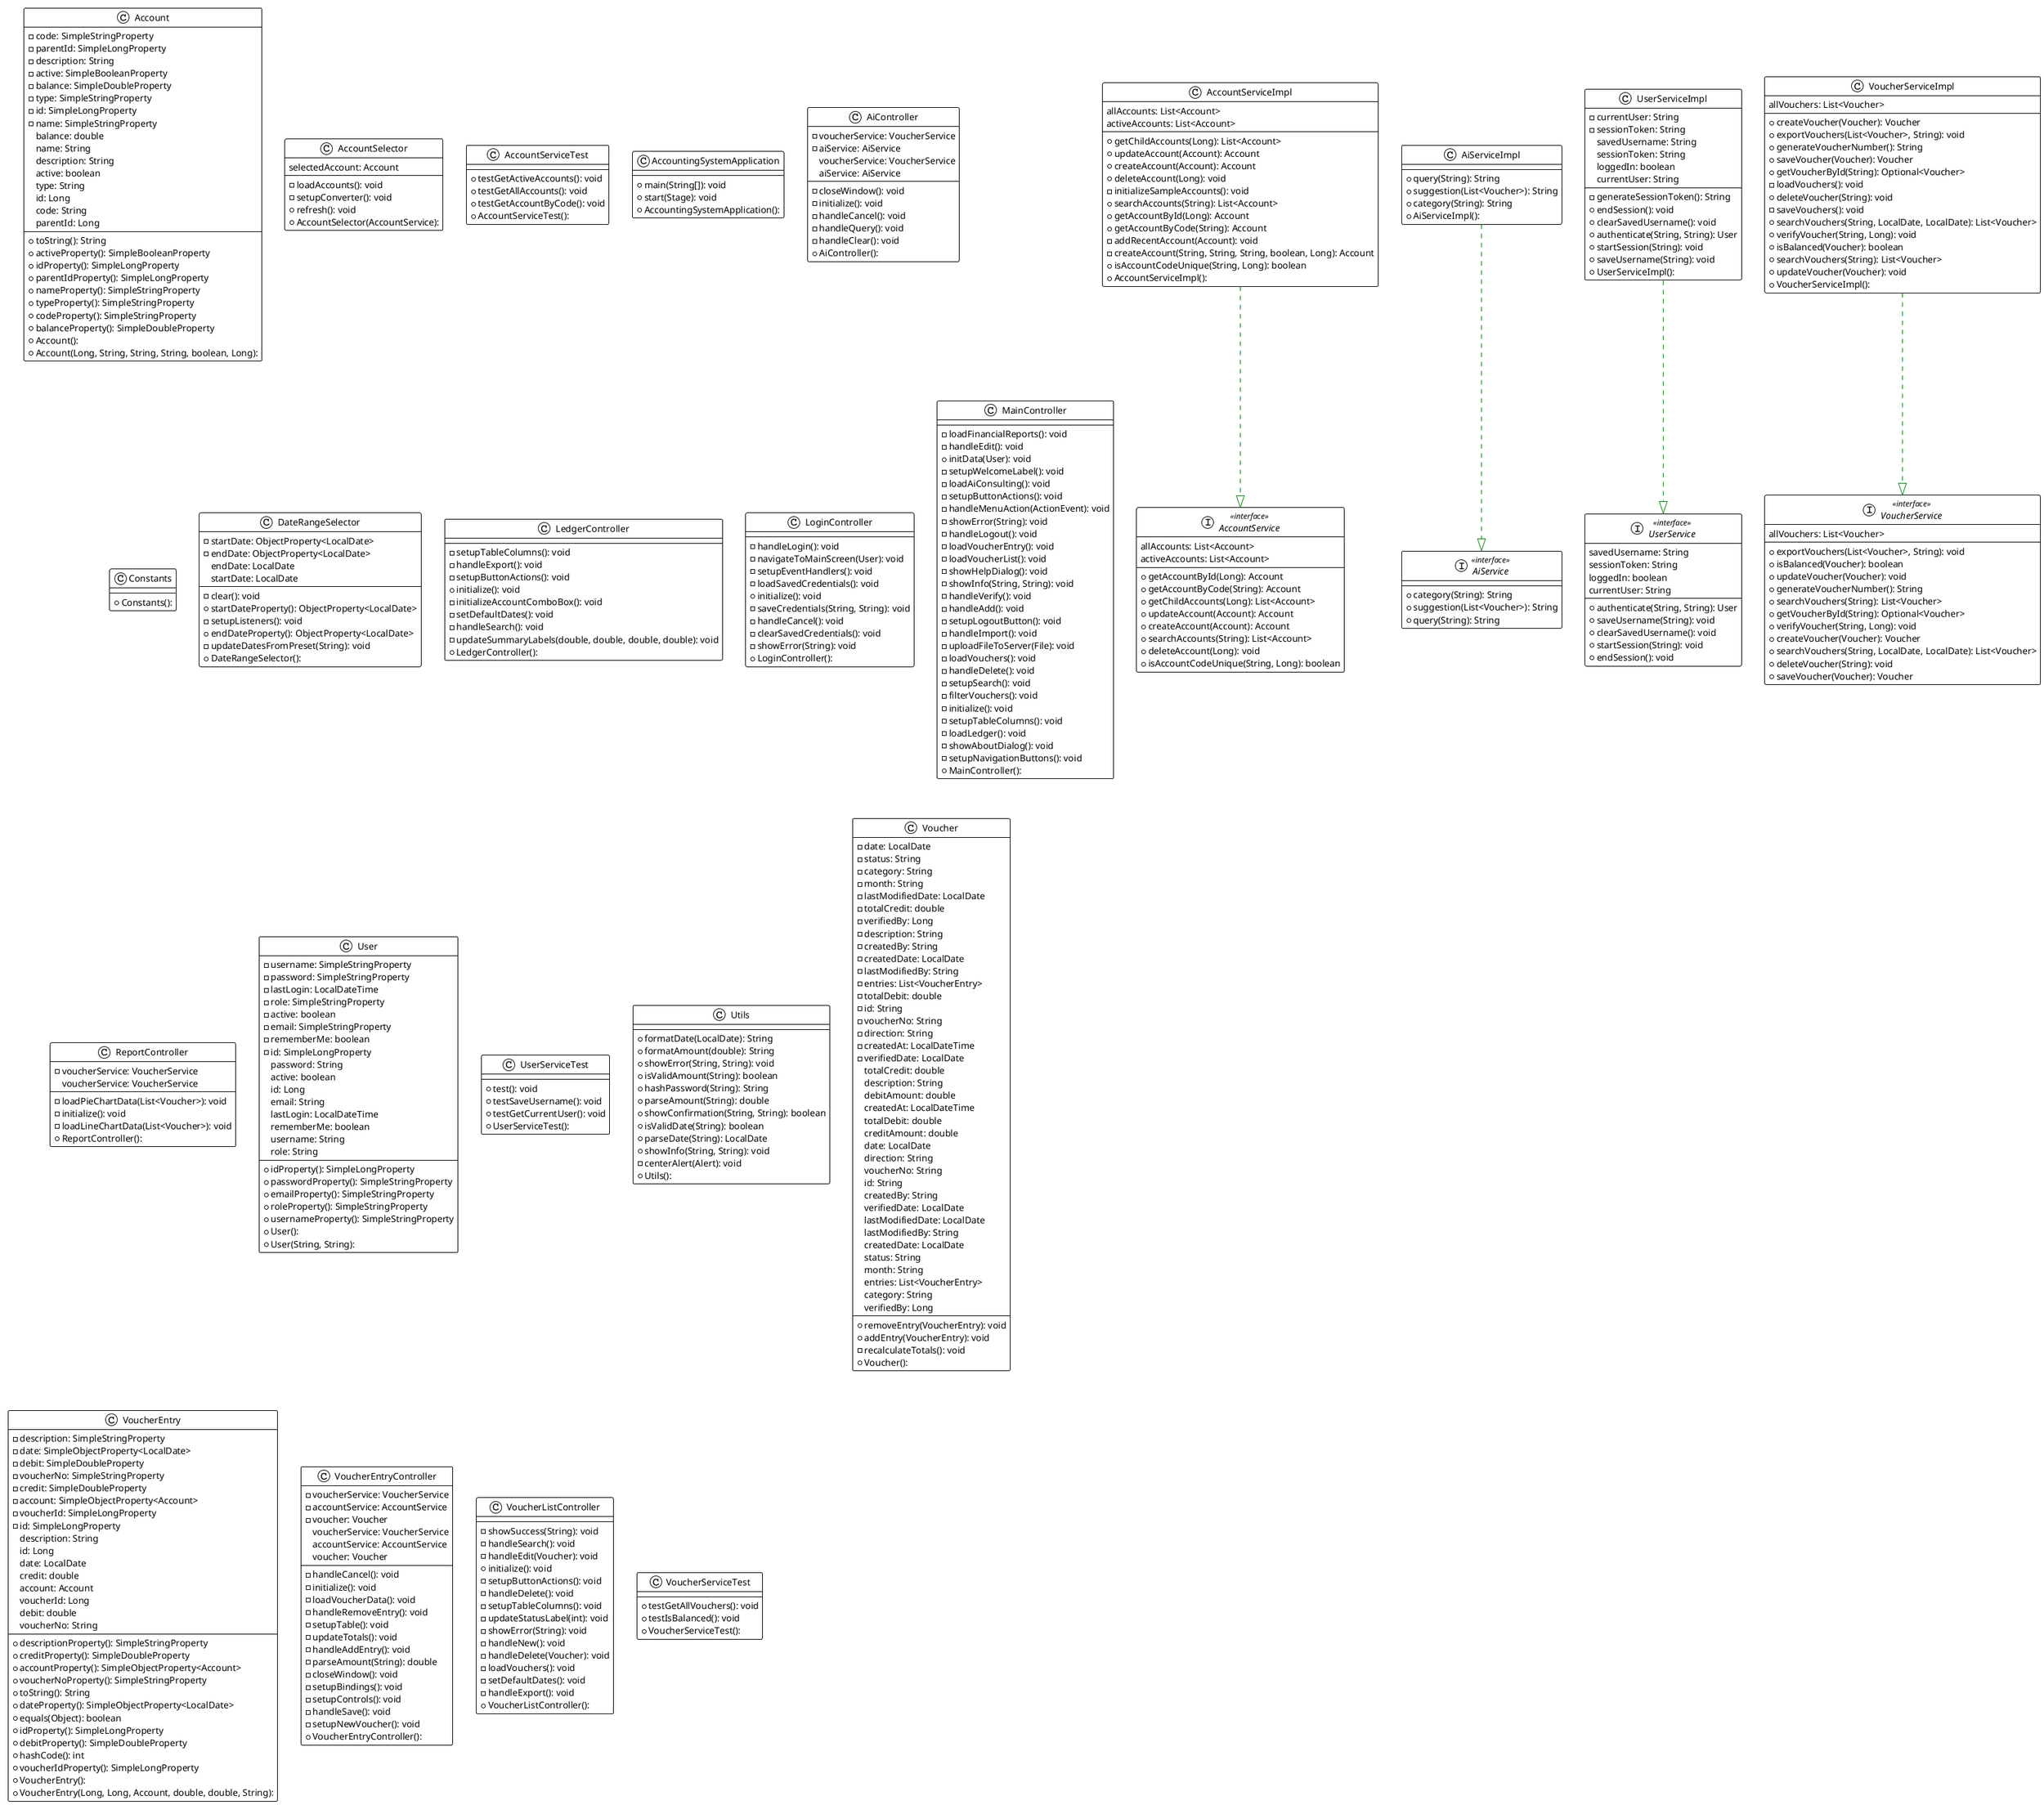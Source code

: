 @startuml

!theme plain
top to bottom direction
skinparam linetype ortho

class Account {
  - code: SimpleStringProperty
  - parentId: SimpleLongProperty
  - description: String
  - active: SimpleBooleanProperty
  - balance: SimpleDoubleProperty
  - type: SimpleStringProperty
  - id: SimpleLongProperty
  - name: SimpleStringProperty
   balance: double
   name: String
   description: String
   active: boolean
   type: String
   id: Long
   code: String
   parentId: Long
  + toString(): String
  + activeProperty(): SimpleBooleanProperty
  + idProperty(): SimpleLongProperty
  + parentIdProperty(): SimpleLongProperty
  + nameProperty(): SimpleStringProperty
  + typeProperty(): SimpleStringProperty
  + codeProperty(): SimpleStringProperty
  + balanceProperty(): SimpleDoubleProperty
  + Account(): 
  + Account(Long, String, String, String, boolean, Long): 
}
class AccountSelector {
   selectedAccount: Account
  - loadAccounts(): void
  - setupConverter(): void
  + refresh(): void
  + AccountSelector(AccountService): 
}
interface AccountService << interface >> {
   allAccounts: List<Account>
   activeAccounts: List<Account>
  + getAccountById(Long): Account
  + getAccountByCode(String): Account
  + getChildAccounts(Long): List<Account>
  + updateAccount(Account): Account
  + createAccount(Account): Account
  + searchAccounts(String): List<Account>
  + deleteAccount(Long): void
  + isAccountCodeUnique(String, Long): boolean
}
class AccountServiceImpl {
   allAccounts: List<Account>
   activeAccounts: List<Account>
  + getChildAccounts(Long): List<Account>
  + updateAccount(Account): Account
  + createAccount(Account): Account
  + deleteAccount(Long): void
  - initializeSampleAccounts(): void
  + searchAccounts(String): List<Account>
  + getAccountById(Long): Account
  + getAccountByCode(String): Account
  - addRecentAccount(Account): void
  - createAccount(String, String, String, boolean, Long): Account
  + isAccountCodeUnique(String, Long): boolean
  + AccountServiceImpl(): 
}
class AccountServiceTest {
  + testGetActiveAccounts(): void
  + testGetAllAccounts(): void
  + testGetAccountByCode(): void
  + AccountServiceTest(): 
}
class AccountingSystemApplication {
  + main(String[]): void
  + start(Stage): void
  + AccountingSystemApplication(): 
}
class AiController {
  - voucherService: VoucherService
  - aiService: AiService
   voucherService: VoucherService
   aiService: AiService
  - closeWindow(): void
  - initialize(): void
  - handleCancel(): void
  - handleQuery(): void
  - handleClear(): void
  + AiController(): 
}
interface AiService << interface >> {
  + category(String): String
  + suggestion(List<Voucher>): String
  + query(String): String
}
class AiServiceImpl {
  + query(String): String
  + suggestion(List<Voucher>): String
  + category(String): String
  + AiServiceImpl(): 
}
class Constants {
  + Constants(): 
}
class DateRangeSelector {
  - startDate: ObjectProperty<LocalDate>
  - endDate: ObjectProperty<LocalDate>
   endDate: LocalDate
   startDate: LocalDate
  - clear(): void
  + startDateProperty(): ObjectProperty<LocalDate>
  - setupListeners(): void
  + endDateProperty(): ObjectProperty<LocalDate>
  - updateDatesFromPreset(String): void
  + DateRangeSelector(): 
}
class LedgerController {
  - setupTableColumns(): void
  - handleExport(): void
  - setupButtonActions(): void
  + initialize(): void
  - initializeAccountComboBox(): void
  - setDefaultDates(): void
  - handleSearch(): void
  - updateSummaryLabels(double, double, double, double): void
  + LedgerController(): 
}
class LoginController {
  - handleLogin(): void
  - navigateToMainScreen(User): void
  - setupEventHandlers(): void
  - loadSavedCredentials(): void
  + initialize(): void
  - saveCredentials(String, String): void
  - handleCancel(): void
  - clearSavedCredentials(): void
  - showError(String): void
  + LoginController(): 
}
class MainController {
  - loadFinancialReports(): void
  - handleEdit(): void
  + initData(User): void
  - setupWelcomeLabel(): void
  - loadAiConsulting(): void
  - setupButtonActions(): void
  - handleMenuAction(ActionEvent): void
  - showError(String): void
  - handleLogout(): void
  - loadVoucherEntry(): void
  - loadVoucherList(): void
  - showHelpDialog(): void
  - showInfo(String, String): void
  - handleVerify(): void
  - handleAdd(): void
  - setupLogoutButton(): void
  - handleImport(): void
  - uploadFileToServer(File): void
  - loadVouchers(): void
  - handleDelete(): void
  - setupSearch(): void
  - filterVouchers(): void
  - initialize(): void
  - setupTableColumns(): void
  - loadLedger(): void
  - showAboutDialog(): void
  - setupNavigationButtons(): void
  + MainController(): 
}
class ReportController {
  - voucherService: VoucherService
   voucherService: VoucherService
  - loadPieChartData(List<Voucher>): void
  - initialize(): void
  - loadLineChartData(List<Voucher>): void
  + ReportController(): 
}
class User {
  - username: SimpleStringProperty
  - password: SimpleStringProperty
  - lastLogin: LocalDateTime
  - role: SimpleStringProperty
  - active: boolean
  - email: SimpleStringProperty
  - rememberMe: boolean
  - id: SimpleLongProperty
   password: String
   active: boolean
   id: Long
   email: String
   lastLogin: LocalDateTime
   rememberMe: boolean
   username: String
   role: String
  + idProperty(): SimpleLongProperty
  + passwordProperty(): SimpleStringProperty
  + emailProperty(): SimpleStringProperty
  + roleProperty(): SimpleStringProperty
  + usernameProperty(): SimpleStringProperty
  + User(): 
  + User(String, String): 
}
interface UserService << interface >> {
   savedUsername: String
   sessionToken: String
   loggedIn: boolean
   currentUser: String
  + authenticate(String, String): User
  + saveUsername(String): void
  + clearSavedUsername(): void
  + startSession(String): void
  + endSession(): void
}
class UserServiceImpl {
  - currentUser: String
  - sessionToken: String
   savedUsername: String
   sessionToken: String
   loggedIn: boolean
   currentUser: String
  - generateSessionToken(): String
  + endSession(): void
  + clearSavedUsername(): void
  + authenticate(String, String): User
  + startSession(String): void
  + saveUsername(String): void
  + UserServiceImpl(): 
}
class UserServiceTest {
  + test(): void
  + testSaveUsername(): void
  + testGetCurrentUser(): void
  + UserServiceTest(): 
}
class Utils {
  + formatDate(LocalDate): String
  + formatAmount(double): String
  + showError(String, String): void
  + isValidAmount(String): boolean
  + hashPassword(String): String
  + parseAmount(String): double
  + showConfirmation(String, String): boolean
  + isValidDate(String): boolean
  + parseDate(String): LocalDate
  + showInfo(String, String): void
  - centerAlert(Alert): void
  + Utils(): 
}
class Voucher {
  - date: LocalDate
  - status: String
  - category: String
  - month: String
  - lastModifiedDate: LocalDate
  - totalCredit: double
  - verifiedBy: Long
  - description: String
  - createdBy: String
  - createdDate: LocalDate
  - lastModifiedBy: String
  - entries: List<VoucherEntry>
  - totalDebit: double
  - id: String
  - voucherNo: String
  - direction: String
  - createdAt: LocalDateTime
  - verifiedDate: LocalDate
   totalCredit: double
   description: String
   debitAmount: double
   createdAt: LocalDateTime
   totalDebit: double
   creditAmount: double
   date: LocalDate
   direction: String
   voucherNo: String
   id: String
   createdBy: String
   verifiedDate: LocalDate
   lastModifiedDate: LocalDate
   lastModifiedBy: String
   createdDate: LocalDate
   status: String
   month: String
   entries: List<VoucherEntry>
   category: String
   verifiedBy: Long
  + removeEntry(VoucherEntry): void
  + addEntry(VoucherEntry): void
  - recalculateTotals(): void
  + Voucher(): 
}
class VoucherEntry {
  - description: SimpleStringProperty
  - date: SimpleObjectProperty<LocalDate>
  - debit: SimpleDoubleProperty
  - voucherNo: SimpleStringProperty
  - credit: SimpleDoubleProperty
  - account: SimpleObjectProperty<Account>
  - voucherId: SimpleLongProperty
  - id: SimpleLongProperty
   description: String
   id: Long
   date: LocalDate
   credit: double
   account: Account
   voucherId: Long
   debit: double
   voucherNo: String
  + descriptionProperty(): SimpleStringProperty
  + creditProperty(): SimpleDoubleProperty
  + accountProperty(): SimpleObjectProperty<Account>
  + voucherNoProperty(): SimpleStringProperty
  + toString(): String
  + dateProperty(): SimpleObjectProperty<LocalDate>
  + equals(Object): boolean
  + idProperty(): SimpleLongProperty
  + debitProperty(): SimpleDoubleProperty
  + hashCode(): int
  + voucherIdProperty(): SimpleLongProperty
  + VoucherEntry(): 
  + VoucherEntry(Long, Long, Account, double, double, String): 
}
class VoucherEntryController {
  - voucherService: VoucherService
  - accountService: AccountService
  - voucher: Voucher
   voucherService: VoucherService
   accountService: AccountService
   voucher: Voucher
  - handleCancel(): void
  - initialize(): void
  - loadVoucherData(): void
  - handleRemoveEntry(): void
  - setupTable(): void
  - updateTotals(): void
  - handleAddEntry(): void
  - parseAmount(String): double
  - closeWindow(): void
  - setupBindings(): void
  - setupControls(): void
  - handleSave(): void
  - setupNewVoucher(): void
  + VoucherEntryController(): 
}
class VoucherListController {
  - showSuccess(String): void
  - handleSearch(): void
  - handleEdit(Voucher): void
  + initialize(): void
  - setupButtonActions(): void
  - handleDelete(): void
  - setupTableColumns(): void
  - updateStatusLabel(int): void
  - showError(String): void
  - handleNew(): void
  - handleDelete(Voucher): void
  - loadVouchers(): void
  - setDefaultDates(): void
  - handleExport(): void
  + VoucherListController(): 
}
interface VoucherService << interface >> {
   allVouchers: List<Voucher>
  + exportVouchers(List<Voucher>, String): void
  + isBalanced(Voucher): boolean
  + updateVoucher(Voucher): void
  + generateVoucherNumber(): String
  + searchVouchers(String): List<Voucher>
  + getVoucherById(String): Optional<Voucher>
  + verifyVoucher(String, Long): void
  + createVoucher(Voucher): Voucher
  + searchVouchers(String, LocalDate, LocalDate): List<Voucher>
  + deleteVoucher(String): void
  + saveVoucher(Voucher): Voucher
}
class VoucherServiceImpl {
   allVouchers: List<Voucher>
  + createVoucher(Voucher): Voucher
  + exportVouchers(List<Voucher>, String): void
  + generateVoucherNumber(): String
  + saveVoucher(Voucher): Voucher
  + getVoucherById(String): Optional<Voucher>
  - loadVouchers(): void
  + deleteVoucher(String): void
  - saveVouchers(): void
  + searchVouchers(String, LocalDate, LocalDate): List<Voucher>
  + verifyVoucher(String, Long): void
  + isBalanced(Voucher): boolean
  + searchVouchers(String): List<Voucher>
  + updateVoucher(Voucher): void
  + VoucherServiceImpl(): 
}
class VoucherServiceTest {
  + testGetAllVouchers(): void
  + testIsBalanced(): void
  + VoucherServiceTest(): 
}

AccountServiceImpl           -[#008200,dashed]-^  AccountService              
AiServiceImpl                -[#008200,dashed]-^  AiService                   
UserServiceImpl              -[#008200,dashed]-^  UserService                 
VoucherServiceImpl           -[#008200,dashed]-^  VoucherService              
@enduml
